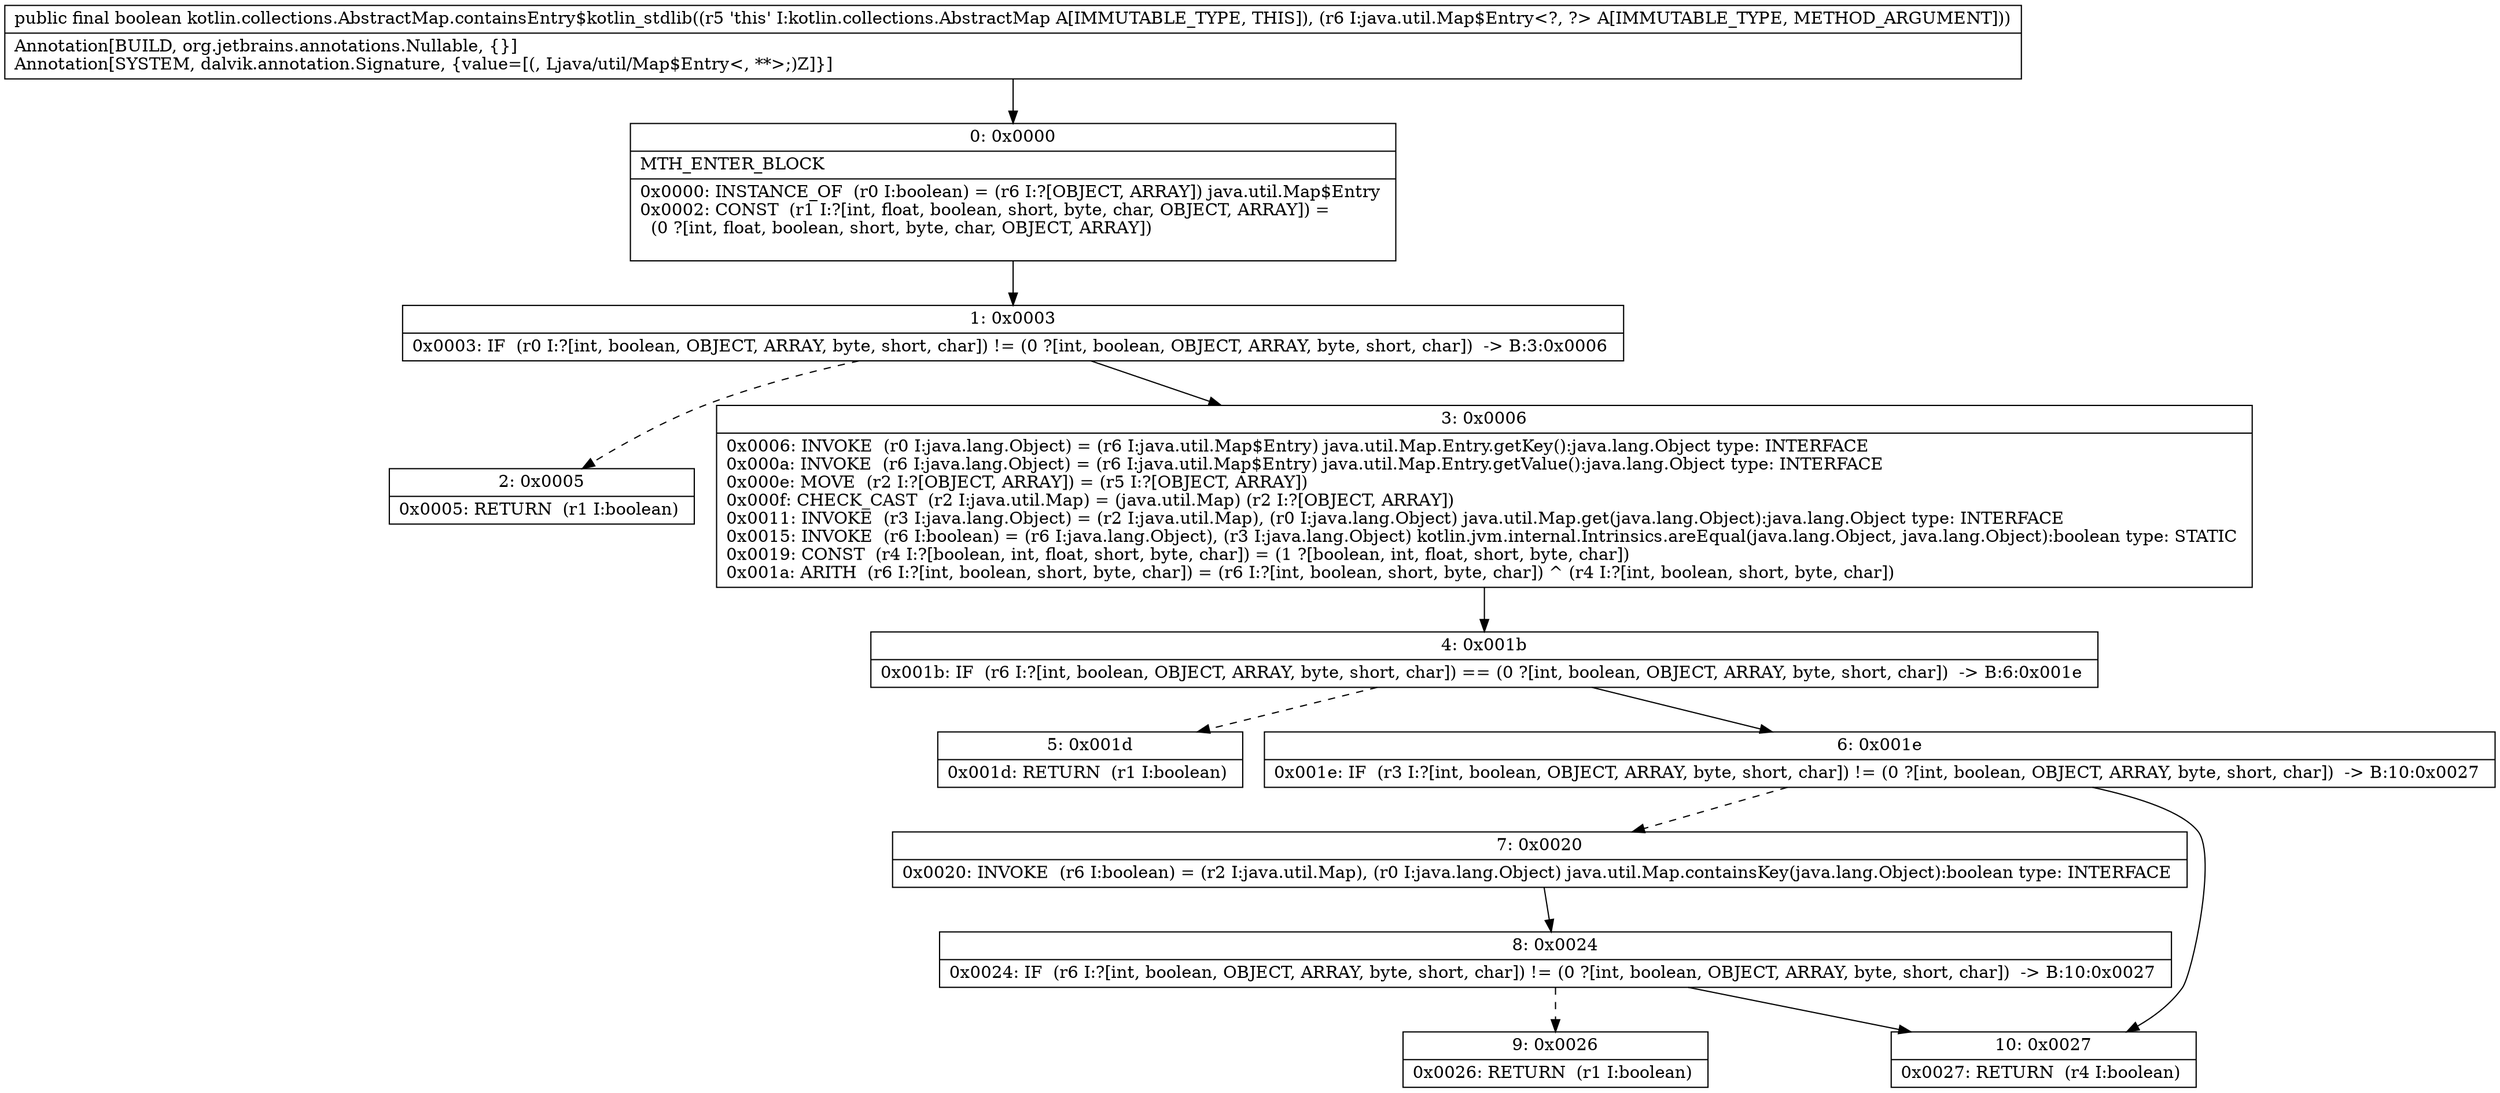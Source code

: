 digraph "CFG forkotlin.collections.AbstractMap.containsEntry$kotlin_stdlib(Ljava\/util\/Map$Entry;)Z" {
Node_0 [shape=record,label="{0\:\ 0x0000|MTH_ENTER_BLOCK\l|0x0000: INSTANCE_OF  (r0 I:boolean) = (r6 I:?[OBJECT, ARRAY]) java.util.Map$Entry \l0x0002: CONST  (r1 I:?[int, float, boolean, short, byte, char, OBJECT, ARRAY]) = \l  (0 ?[int, float, boolean, short, byte, char, OBJECT, ARRAY])\l \l}"];
Node_1 [shape=record,label="{1\:\ 0x0003|0x0003: IF  (r0 I:?[int, boolean, OBJECT, ARRAY, byte, short, char]) != (0 ?[int, boolean, OBJECT, ARRAY, byte, short, char])  \-\> B:3:0x0006 \l}"];
Node_2 [shape=record,label="{2\:\ 0x0005|0x0005: RETURN  (r1 I:boolean) \l}"];
Node_3 [shape=record,label="{3\:\ 0x0006|0x0006: INVOKE  (r0 I:java.lang.Object) = (r6 I:java.util.Map$Entry) java.util.Map.Entry.getKey():java.lang.Object type: INTERFACE \l0x000a: INVOKE  (r6 I:java.lang.Object) = (r6 I:java.util.Map$Entry) java.util.Map.Entry.getValue():java.lang.Object type: INTERFACE \l0x000e: MOVE  (r2 I:?[OBJECT, ARRAY]) = (r5 I:?[OBJECT, ARRAY]) \l0x000f: CHECK_CAST  (r2 I:java.util.Map) = (java.util.Map) (r2 I:?[OBJECT, ARRAY]) \l0x0011: INVOKE  (r3 I:java.lang.Object) = (r2 I:java.util.Map), (r0 I:java.lang.Object) java.util.Map.get(java.lang.Object):java.lang.Object type: INTERFACE \l0x0015: INVOKE  (r6 I:boolean) = (r6 I:java.lang.Object), (r3 I:java.lang.Object) kotlin.jvm.internal.Intrinsics.areEqual(java.lang.Object, java.lang.Object):boolean type: STATIC \l0x0019: CONST  (r4 I:?[boolean, int, float, short, byte, char]) = (1 ?[boolean, int, float, short, byte, char]) \l0x001a: ARITH  (r6 I:?[int, boolean, short, byte, char]) = (r6 I:?[int, boolean, short, byte, char]) ^ (r4 I:?[int, boolean, short, byte, char]) \l}"];
Node_4 [shape=record,label="{4\:\ 0x001b|0x001b: IF  (r6 I:?[int, boolean, OBJECT, ARRAY, byte, short, char]) == (0 ?[int, boolean, OBJECT, ARRAY, byte, short, char])  \-\> B:6:0x001e \l}"];
Node_5 [shape=record,label="{5\:\ 0x001d|0x001d: RETURN  (r1 I:boolean) \l}"];
Node_6 [shape=record,label="{6\:\ 0x001e|0x001e: IF  (r3 I:?[int, boolean, OBJECT, ARRAY, byte, short, char]) != (0 ?[int, boolean, OBJECT, ARRAY, byte, short, char])  \-\> B:10:0x0027 \l}"];
Node_7 [shape=record,label="{7\:\ 0x0020|0x0020: INVOKE  (r6 I:boolean) = (r2 I:java.util.Map), (r0 I:java.lang.Object) java.util.Map.containsKey(java.lang.Object):boolean type: INTERFACE \l}"];
Node_8 [shape=record,label="{8\:\ 0x0024|0x0024: IF  (r6 I:?[int, boolean, OBJECT, ARRAY, byte, short, char]) != (0 ?[int, boolean, OBJECT, ARRAY, byte, short, char])  \-\> B:10:0x0027 \l}"];
Node_9 [shape=record,label="{9\:\ 0x0026|0x0026: RETURN  (r1 I:boolean) \l}"];
Node_10 [shape=record,label="{10\:\ 0x0027|0x0027: RETURN  (r4 I:boolean) \l}"];
MethodNode[shape=record,label="{public final boolean kotlin.collections.AbstractMap.containsEntry$kotlin_stdlib((r5 'this' I:kotlin.collections.AbstractMap A[IMMUTABLE_TYPE, THIS]), (r6 I:java.util.Map$Entry\<?, ?\> A[IMMUTABLE_TYPE, METHOD_ARGUMENT]))  | Annotation[BUILD, org.jetbrains.annotations.Nullable, \{\}]\lAnnotation[SYSTEM, dalvik.annotation.Signature, \{value=[(, Ljava\/util\/Map$Entry\<, **\>;)Z]\}]\l}"];
MethodNode -> Node_0;
Node_0 -> Node_1;
Node_1 -> Node_2[style=dashed];
Node_1 -> Node_3;
Node_3 -> Node_4;
Node_4 -> Node_5[style=dashed];
Node_4 -> Node_6;
Node_6 -> Node_7[style=dashed];
Node_6 -> Node_10;
Node_7 -> Node_8;
Node_8 -> Node_9[style=dashed];
Node_8 -> Node_10;
}

